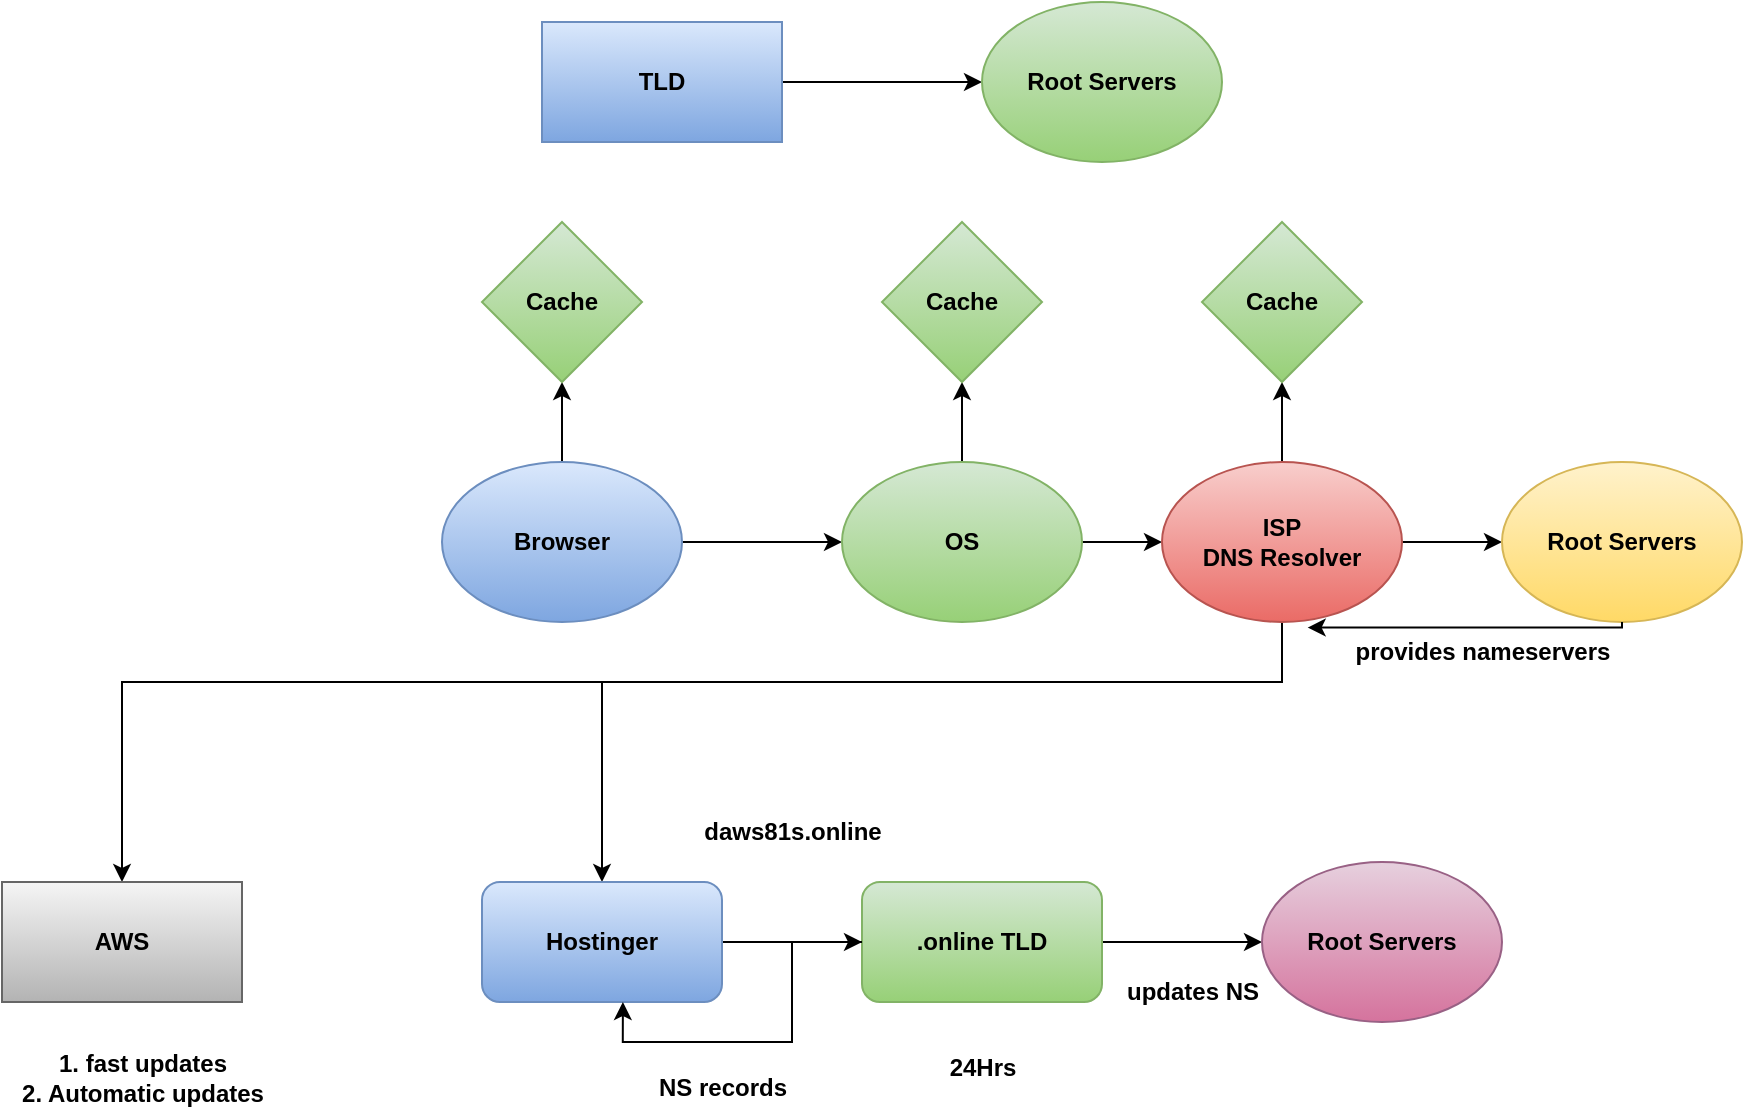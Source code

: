 <mxfile version="24.7.7">
  <diagram name="Page-1" id="B9J6mTzjcxeWs6D1up4C">
    <mxGraphModel dx="1900" dy="583" grid="1" gridSize="10" guides="1" tooltips="1" connect="1" arrows="1" fold="1" page="1" pageScale="1" pageWidth="850" pageHeight="1100" math="0" shadow="0">
      <root>
        <mxCell id="0" />
        <mxCell id="1" parent="0" />
        <mxCell id="pO3TFCYokyRZpXH3VbHd-3" style="edgeStyle=orthogonalEdgeStyle;rounded=0;orthogonalLoop=1;jettySize=auto;html=1;entryX=0;entryY=0.5;entryDx=0;entryDy=0;" edge="1" parent="1" source="pO3TFCYokyRZpXH3VbHd-1" target="pO3TFCYokyRZpXH3VbHd-2">
          <mxGeometry relative="1" as="geometry" />
        </mxCell>
        <mxCell id="pO3TFCYokyRZpXH3VbHd-1" value="&lt;b&gt;TLD&lt;/b&gt;" style="rounded=0;whiteSpace=wrap;html=1;fillColor=#dae8fc;gradientColor=#7ea6e0;strokeColor=#6c8ebf;" vertex="1" parent="1">
          <mxGeometry x="80" y="120" width="120" height="60" as="geometry" />
        </mxCell>
        <mxCell id="pO3TFCYokyRZpXH3VbHd-2" value="&lt;b&gt;Root Servers&lt;/b&gt;" style="ellipse;whiteSpace=wrap;html=1;fillColor=#d5e8d4;gradientColor=#97d077;strokeColor=#82b366;" vertex="1" parent="1">
          <mxGeometry x="300" y="110" width="120" height="80" as="geometry" />
        </mxCell>
        <mxCell id="pO3TFCYokyRZpXH3VbHd-6" style="edgeStyle=orthogonalEdgeStyle;rounded=0;orthogonalLoop=1;jettySize=auto;html=1;" edge="1" parent="1" source="pO3TFCYokyRZpXH3VbHd-4">
          <mxGeometry relative="1" as="geometry">
            <mxPoint x="230" y="380" as="targetPoint" />
          </mxGeometry>
        </mxCell>
        <mxCell id="pO3TFCYokyRZpXH3VbHd-8" style="edgeStyle=orthogonalEdgeStyle;rounded=0;orthogonalLoop=1;jettySize=auto;html=1;entryX=0.5;entryY=1;entryDx=0;entryDy=0;" edge="1" parent="1" source="pO3TFCYokyRZpXH3VbHd-4" target="pO3TFCYokyRZpXH3VbHd-5">
          <mxGeometry relative="1" as="geometry" />
        </mxCell>
        <mxCell id="pO3TFCYokyRZpXH3VbHd-4" value="&lt;b&gt;Browser&lt;/b&gt;" style="ellipse;whiteSpace=wrap;html=1;fillColor=#dae8fc;gradientColor=#7ea6e0;strokeColor=#6c8ebf;" vertex="1" parent="1">
          <mxGeometry x="30" y="340" width="120" height="80" as="geometry" />
        </mxCell>
        <mxCell id="pO3TFCYokyRZpXH3VbHd-5" value="&lt;b&gt;Cache&lt;/b&gt;" style="rhombus;whiteSpace=wrap;html=1;fillColor=#d5e8d4;gradientColor=#97d077;strokeColor=#82b366;" vertex="1" parent="1">
          <mxGeometry x="50" y="220" width="80" height="80" as="geometry" />
        </mxCell>
        <mxCell id="pO3TFCYokyRZpXH3VbHd-10" style="edgeStyle=orthogonalEdgeStyle;rounded=0;orthogonalLoop=1;jettySize=auto;html=1;entryX=0.5;entryY=1;entryDx=0;entryDy=0;" edge="1" parent="1" source="pO3TFCYokyRZpXH3VbHd-7" target="pO3TFCYokyRZpXH3VbHd-9">
          <mxGeometry relative="1" as="geometry" />
        </mxCell>
        <mxCell id="pO3TFCYokyRZpXH3VbHd-14" style="edgeStyle=orthogonalEdgeStyle;rounded=0;orthogonalLoop=1;jettySize=auto;html=1;entryX=0;entryY=0.5;entryDx=0;entryDy=0;" edge="1" parent="1" source="pO3TFCYokyRZpXH3VbHd-7" target="pO3TFCYokyRZpXH3VbHd-11">
          <mxGeometry relative="1" as="geometry" />
        </mxCell>
        <mxCell id="pO3TFCYokyRZpXH3VbHd-7" value="&lt;b&gt;OS&lt;/b&gt;" style="ellipse;whiteSpace=wrap;html=1;fillColor=#d5e8d4;gradientColor=#97d077;strokeColor=#82b366;" vertex="1" parent="1">
          <mxGeometry x="230" y="340" width="120" height="80" as="geometry" />
        </mxCell>
        <mxCell id="pO3TFCYokyRZpXH3VbHd-9" value="&lt;b&gt;Cache&lt;/b&gt;" style="rhombus;whiteSpace=wrap;html=1;fillColor=#d5e8d4;gradientColor=#97d077;strokeColor=#82b366;" vertex="1" parent="1">
          <mxGeometry x="250" y="220" width="80" height="80" as="geometry" />
        </mxCell>
        <mxCell id="pO3TFCYokyRZpXH3VbHd-13" style="edgeStyle=orthogonalEdgeStyle;rounded=0;orthogonalLoop=1;jettySize=auto;html=1;entryX=0.5;entryY=1;entryDx=0;entryDy=0;" edge="1" parent="1" source="pO3TFCYokyRZpXH3VbHd-11" target="pO3TFCYokyRZpXH3VbHd-12">
          <mxGeometry relative="1" as="geometry" />
        </mxCell>
        <mxCell id="pO3TFCYokyRZpXH3VbHd-16" style="edgeStyle=orthogonalEdgeStyle;rounded=0;orthogonalLoop=1;jettySize=auto;html=1;entryX=0;entryY=0.5;entryDx=0;entryDy=0;" edge="1" parent="1" source="pO3TFCYokyRZpXH3VbHd-11" target="pO3TFCYokyRZpXH3VbHd-15">
          <mxGeometry relative="1" as="geometry" />
        </mxCell>
        <mxCell id="pO3TFCYokyRZpXH3VbHd-30" style="edgeStyle=orthogonalEdgeStyle;rounded=0;orthogonalLoop=1;jettySize=auto;html=1;" edge="1" parent="1" source="pO3TFCYokyRZpXH3VbHd-11">
          <mxGeometry relative="1" as="geometry">
            <mxPoint x="-130" y="550" as="targetPoint" />
            <Array as="points">
              <mxPoint x="450" y="450" />
              <mxPoint x="-130" y="450" />
              <mxPoint x="-130" y="550" />
            </Array>
          </mxGeometry>
        </mxCell>
        <mxCell id="pO3TFCYokyRZpXH3VbHd-33" style="edgeStyle=orthogonalEdgeStyle;rounded=0;orthogonalLoop=1;jettySize=auto;html=1;entryX=0.5;entryY=0;entryDx=0;entryDy=0;" edge="1" parent="1" source="pO3TFCYokyRZpXH3VbHd-11" target="pO3TFCYokyRZpXH3VbHd-17">
          <mxGeometry relative="1" as="geometry">
            <Array as="points">
              <mxPoint x="450" y="450" />
              <mxPoint x="110" y="450" />
            </Array>
          </mxGeometry>
        </mxCell>
        <mxCell id="pO3TFCYokyRZpXH3VbHd-11" value="&lt;b&gt;ISP&lt;br&gt;DNS Resolver&lt;/b&gt;" style="ellipse;whiteSpace=wrap;html=1;fillColor=#f8cecc;gradientColor=#ea6b66;strokeColor=#b85450;" vertex="1" parent="1">
          <mxGeometry x="390" y="340" width="120" height="80" as="geometry" />
        </mxCell>
        <mxCell id="pO3TFCYokyRZpXH3VbHd-12" value="&lt;b&gt;Cache&lt;/b&gt;" style="rhombus;whiteSpace=wrap;html=1;fillColor=#d5e8d4;gradientColor=#97d077;strokeColor=#82b366;" vertex="1" parent="1">
          <mxGeometry x="410" y="220" width="80" height="80" as="geometry" />
        </mxCell>
        <mxCell id="pO3TFCYokyRZpXH3VbHd-15" value="&lt;b&gt;Root Servers&lt;/b&gt;" style="ellipse;whiteSpace=wrap;html=1;fillColor=#fff2cc;gradientColor=#ffd966;strokeColor=#d6b656;" vertex="1" parent="1">
          <mxGeometry x="560" y="340" width="120" height="80" as="geometry" />
        </mxCell>
        <mxCell id="pO3TFCYokyRZpXH3VbHd-19" style="edgeStyle=orthogonalEdgeStyle;rounded=0;orthogonalLoop=1;jettySize=auto;html=1;entryX=0;entryY=0.5;entryDx=0;entryDy=0;" edge="1" parent="1" source="pO3TFCYokyRZpXH3VbHd-17" target="pO3TFCYokyRZpXH3VbHd-18">
          <mxGeometry relative="1" as="geometry" />
        </mxCell>
        <mxCell id="pO3TFCYokyRZpXH3VbHd-17" value="&lt;b&gt;Hostinger&lt;/b&gt;" style="rounded=1;whiteSpace=wrap;html=1;fillColor=#dae8fc;gradientColor=#7ea6e0;strokeColor=#6c8ebf;" vertex="1" parent="1">
          <mxGeometry x="50" y="550" width="120" height="60" as="geometry" />
        </mxCell>
        <mxCell id="pO3TFCYokyRZpXH3VbHd-26" style="edgeStyle=orthogonalEdgeStyle;rounded=0;orthogonalLoop=1;jettySize=auto;html=1;" edge="1" parent="1" source="pO3TFCYokyRZpXH3VbHd-18" target="pO3TFCYokyRZpXH3VbHd-25">
          <mxGeometry relative="1" as="geometry" />
        </mxCell>
        <mxCell id="pO3TFCYokyRZpXH3VbHd-18" value="&lt;b&gt;.online TLD&lt;/b&gt;" style="rounded=1;whiteSpace=wrap;html=1;fillColor=#d5e8d4;gradientColor=#97d077;strokeColor=#82b366;" vertex="1" parent="1">
          <mxGeometry x="240" y="550" width="120" height="60" as="geometry" />
        </mxCell>
        <mxCell id="pO3TFCYokyRZpXH3VbHd-21" value="&lt;b&gt;daws81s.online&lt;/b&gt;" style="text;html=1;align=center;verticalAlign=middle;resizable=0;points=[];autosize=1;strokeColor=none;fillColor=none;" vertex="1" parent="1">
          <mxGeometry x="150" y="510" width="110" height="30" as="geometry" />
        </mxCell>
        <mxCell id="pO3TFCYokyRZpXH3VbHd-22" style="edgeStyle=orthogonalEdgeStyle;rounded=0;orthogonalLoop=1;jettySize=auto;html=1;entryX=0.587;entryY=1;entryDx=0;entryDy=0;entryPerimeter=0;" edge="1" parent="1" source="pO3TFCYokyRZpXH3VbHd-18" target="pO3TFCYokyRZpXH3VbHd-17">
          <mxGeometry relative="1" as="geometry" />
        </mxCell>
        <mxCell id="pO3TFCYokyRZpXH3VbHd-24" value="&lt;b&gt;NS records&lt;/b&gt;" style="text;html=1;align=center;verticalAlign=middle;resizable=0;points=[];autosize=1;strokeColor=none;fillColor=none;" vertex="1" parent="1">
          <mxGeometry x="125" y="638" width="90" height="30" as="geometry" />
        </mxCell>
        <mxCell id="pO3TFCYokyRZpXH3VbHd-25" value="&lt;b&gt;Root Servers&lt;/b&gt;" style="ellipse;whiteSpace=wrap;html=1;fillColor=#e6d0de;gradientColor=#d5739d;strokeColor=#996185;" vertex="1" parent="1">
          <mxGeometry x="440" y="540" width="120" height="80" as="geometry" />
        </mxCell>
        <mxCell id="pO3TFCYokyRZpXH3VbHd-27" value="&lt;b&gt;updates NS&lt;/b&gt;" style="text;html=1;align=center;verticalAlign=middle;resizable=0;points=[];autosize=1;strokeColor=none;fillColor=none;" vertex="1" parent="1">
          <mxGeometry x="360" y="590" width="90" height="30" as="geometry" />
        </mxCell>
        <mxCell id="pO3TFCYokyRZpXH3VbHd-28" style="edgeStyle=orthogonalEdgeStyle;rounded=0;orthogonalLoop=1;jettySize=auto;html=1;entryX=0.607;entryY=1.035;entryDx=0;entryDy=0;entryPerimeter=0;" edge="1" parent="1" source="pO3TFCYokyRZpXH3VbHd-15" target="pO3TFCYokyRZpXH3VbHd-11">
          <mxGeometry relative="1" as="geometry">
            <Array as="points">
              <mxPoint x="620" y="423" />
            </Array>
          </mxGeometry>
        </mxCell>
        <mxCell id="pO3TFCYokyRZpXH3VbHd-29" value="&lt;b&gt;provides nameservers&lt;/b&gt;" style="text;html=1;align=center;verticalAlign=middle;resizable=0;points=[];autosize=1;strokeColor=none;fillColor=none;" vertex="1" parent="1">
          <mxGeometry x="475" y="420" width="150" height="30" as="geometry" />
        </mxCell>
        <mxCell id="pO3TFCYokyRZpXH3VbHd-31" value="&lt;b&gt;24Hrs&lt;/b&gt;" style="text;html=1;align=center;verticalAlign=middle;resizable=0;points=[];autosize=1;strokeColor=none;fillColor=none;" vertex="1" parent="1">
          <mxGeometry x="270" y="628" width="60" height="30" as="geometry" />
        </mxCell>
        <mxCell id="pO3TFCYokyRZpXH3VbHd-32" value="&lt;b&gt;AWS&lt;/b&gt;" style="rounded=0;whiteSpace=wrap;html=1;fillColor=#f5f5f5;gradientColor=#b3b3b3;strokeColor=#666666;" vertex="1" parent="1">
          <mxGeometry x="-190" y="550" width="120" height="60" as="geometry" />
        </mxCell>
        <mxCell id="pO3TFCYokyRZpXH3VbHd-34" value="&lt;b&gt;1. fast updates&lt;/b&gt;&lt;div&gt;&lt;b&gt;2. Automatic updates&lt;/b&gt;&lt;/div&gt;" style="text;html=1;align=center;verticalAlign=middle;resizable=0;points=[];autosize=1;strokeColor=none;fillColor=none;" vertex="1" parent="1">
          <mxGeometry x="-190" y="628" width="140" height="40" as="geometry" />
        </mxCell>
      </root>
    </mxGraphModel>
  </diagram>
</mxfile>
